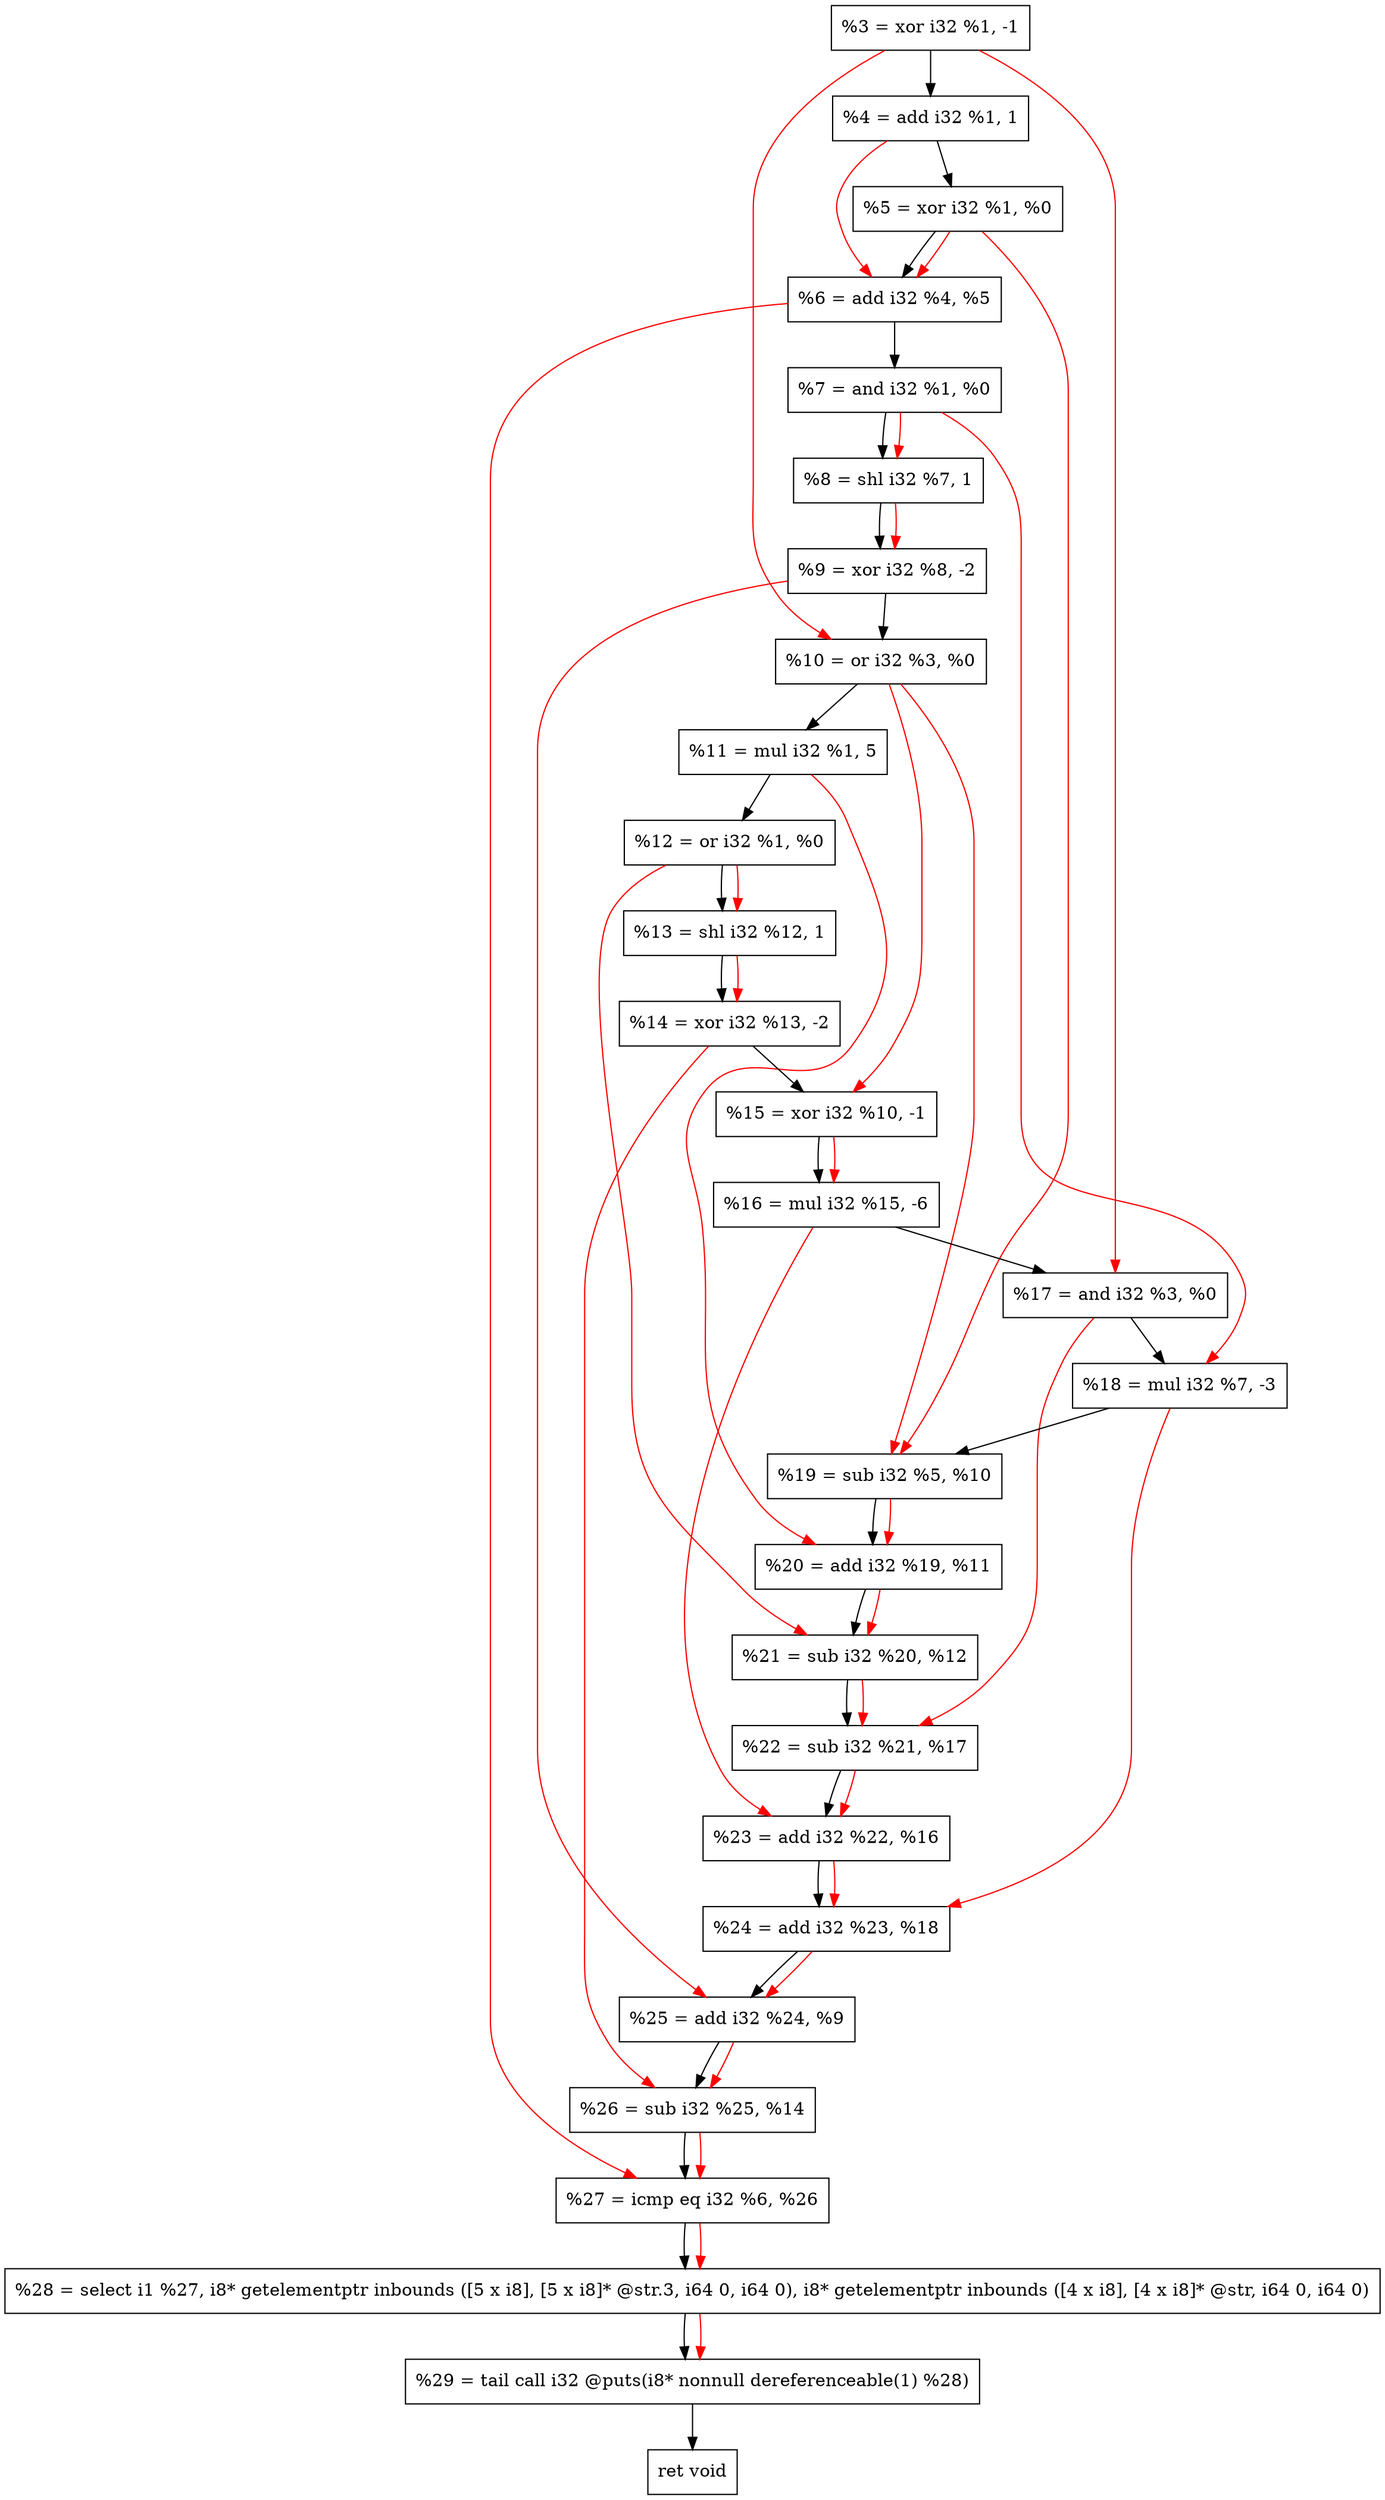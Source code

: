 digraph "DFG for'crackme' function" {
	Node0x85dbb0[shape=record, label="  %3 = xor i32 %1, -1"];
	Node0x85dc50[shape=record, label="  %4 = add i32 %1, 1"];
	Node0x85dd10[shape=record, label="  %5 = xor i32 %1, %0"];
	Node0x85dd80[shape=record, label="  %6 = add i32 %4, %5"];
	Node0x85ddf0[shape=record, label="  %7 = and i32 %1, %0"];
	Node0x85de60[shape=record, label="  %8 = shl i32 %7, 1"];
	Node0x85ded0[shape=record, label="  %9 = xor i32 %8, -2"];
	Node0x85df40[shape=record, label="  %10 = or i32 %3, %0"];
	Node0x85dfe0[shape=record, label="  %11 = mul i32 %1, 5"];
	Node0x85e050[shape=record, label="  %12 = or i32 %1, %0"];
	Node0x85e0c0[shape=record, label="  %13 = shl i32 %12, 1"];
	Node0x85e130[shape=record, label="  %14 = xor i32 %13, -2"];
	Node0x85e1a0[shape=record, label="  %15 = xor i32 %10, -1"];
	Node0x85e240[shape=record, label="  %16 = mul i32 %15, -6"];
	Node0x85e2b0[shape=record, label="  %17 = and i32 %3, %0"];
	Node0x85e350[shape=record, label="  %18 = mul i32 %7, -3"];
	Node0x85e3c0[shape=record, label="  %19 = sub i32 %5, %10"];
	Node0x85e430[shape=record, label="  %20 = add i32 %19, %11"];
	Node0x85e4a0[shape=record, label="  %21 = sub i32 %20, %12"];
	Node0x85e510[shape=record, label="  %22 = sub i32 %21, %17"];
	Node0x85e580[shape=record, label="  %23 = add i32 %22, %16"];
	Node0x85e5f0[shape=record, label="  %24 = add i32 %23, %18"];
	Node0x85e660[shape=record, label="  %25 = add i32 %24, %9"];
	Node0x85e6d0[shape=record, label="  %26 = sub i32 %25, %14"];
	Node0x85e740[shape=record, label="  %27 = icmp eq i32 %6, %26"];
	Node0x7fe268[shape=record, label="  %28 = select i1 %27, i8* getelementptr inbounds ([5 x i8], [5 x i8]* @str.3, i64 0, i64 0), i8* getelementptr inbounds ([4 x i8], [4 x i8]* @str, i64 0, i64 0)"];
	Node0x85ebe0[shape=record, label="  %29 = tail call i32 @puts(i8* nonnull dereferenceable(1) %28)"];
	Node0x85ec30[shape=record, label="  ret void"];
	Node0x85dbb0 -> Node0x85dc50;
	Node0x85dc50 -> Node0x85dd10;
	Node0x85dd10 -> Node0x85dd80;
	Node0x85dd80 -> Node0x85ddf0;
	Node0x85ddf0 -> Node0x85de60;
	Node0x85de60 -> Node0x85ded0;
	Node0x85ded0 -> Node0x85df40;
	Node0x85df40 -> Node0x85dfe0;
	Node0x85dfe0 -> Node0x85e050;
	Node0x85e050 -> Node0x85e0c0;
	Node0x85e0c0 -> Node0x85e130;
	Node0x85e130 -> Node0x85e1a0;
	Node0x85e1a0 -> Node0x85e240;
	Node0x85e240 -> Node0x85e2b0;
	Node0x85e2b0 -> Node0x85e350;
	Node0x85e350 -> Node0x85e3c0;
	Node0x85e3c0 -> Node0x85e430;
	Node0x85e430 -> Node0x85e4a0;
	Node0x85e4a0 -> Node0x85e510;
	Node0x85e510 -> Node0x85e580;
	Node0x85e580 -> Node0x85e5f0;
	Node0x85e5f0 -> Node0x85e660;
	Node0x85e660 -> Node0x85e6d0;
	Node0x85e6d0 -> Node0x85e740;
	Node0x85e740 -> Node0x7fe268;
	Node0x7fe268 -> Node0x85ebe0;
	Node0x85ebe0 -> Node0x85ec30;
edge [color=red]
	Node0x85dc50 -> Node0x85dd80;
	Node0x85dd10 -> Node0x85dd80;
	Node0x85ddf0 -> Node0x85de60;
	Node0x85de60 -> Node0x85ded0;
	Node0x85dbb0 -> Node0x85df40;
	Node0x85e050 -> Node0x85e0c0;
	Node0x85e0c0 -> Node0x85e130;
	Node0x85df40 -> Node0x85e1a0;
	Node0x85e1a0 -> Node0x85e240;
	Node0x85dbb0 -> Node0x85e2b0;
	Node0x85ddf0 -> Node0x85e350;
	Node0x85dd10 -> Node0x85e3c0;
	Node0x85df40 -> Node0x85e3c0;
	Node0x85e3c0 -> Node0x85e430;
	Node0x85dfe0 -> Node0x85e430;
	Node0x85e430 -> Node0x85e4a0;
	Node0x85e050 -> Node0x85e4a0;
	Node0x85e4a0 -> Node0x85e510;
	Node0x85e2b0 -> Node0x85e510;
	Node0x85e510 -> Node0x85e580;
	Node0x85e240 -> Node0x85e580;
	Node0x85e580 -> Node0x85e5f0;
	Node0x85e350 -> Node0x85e5f0;
	Node0x85e5f0 -> Node0x85e660;
	Node0x85ded0 -> Node0x85e660;
	Node0x85e660 -> Node0x85e6d0;
	Node0x85e130 -> Node0x85e6d0;
	Node0x85dd80 -> Node0x85e740;
	Node0x85e6d0 -> Node0x85e740;
	Node0x85e740 -> Node0x7fe268;
	Node0x7fe268 -> Node0x85ebe0;
}
